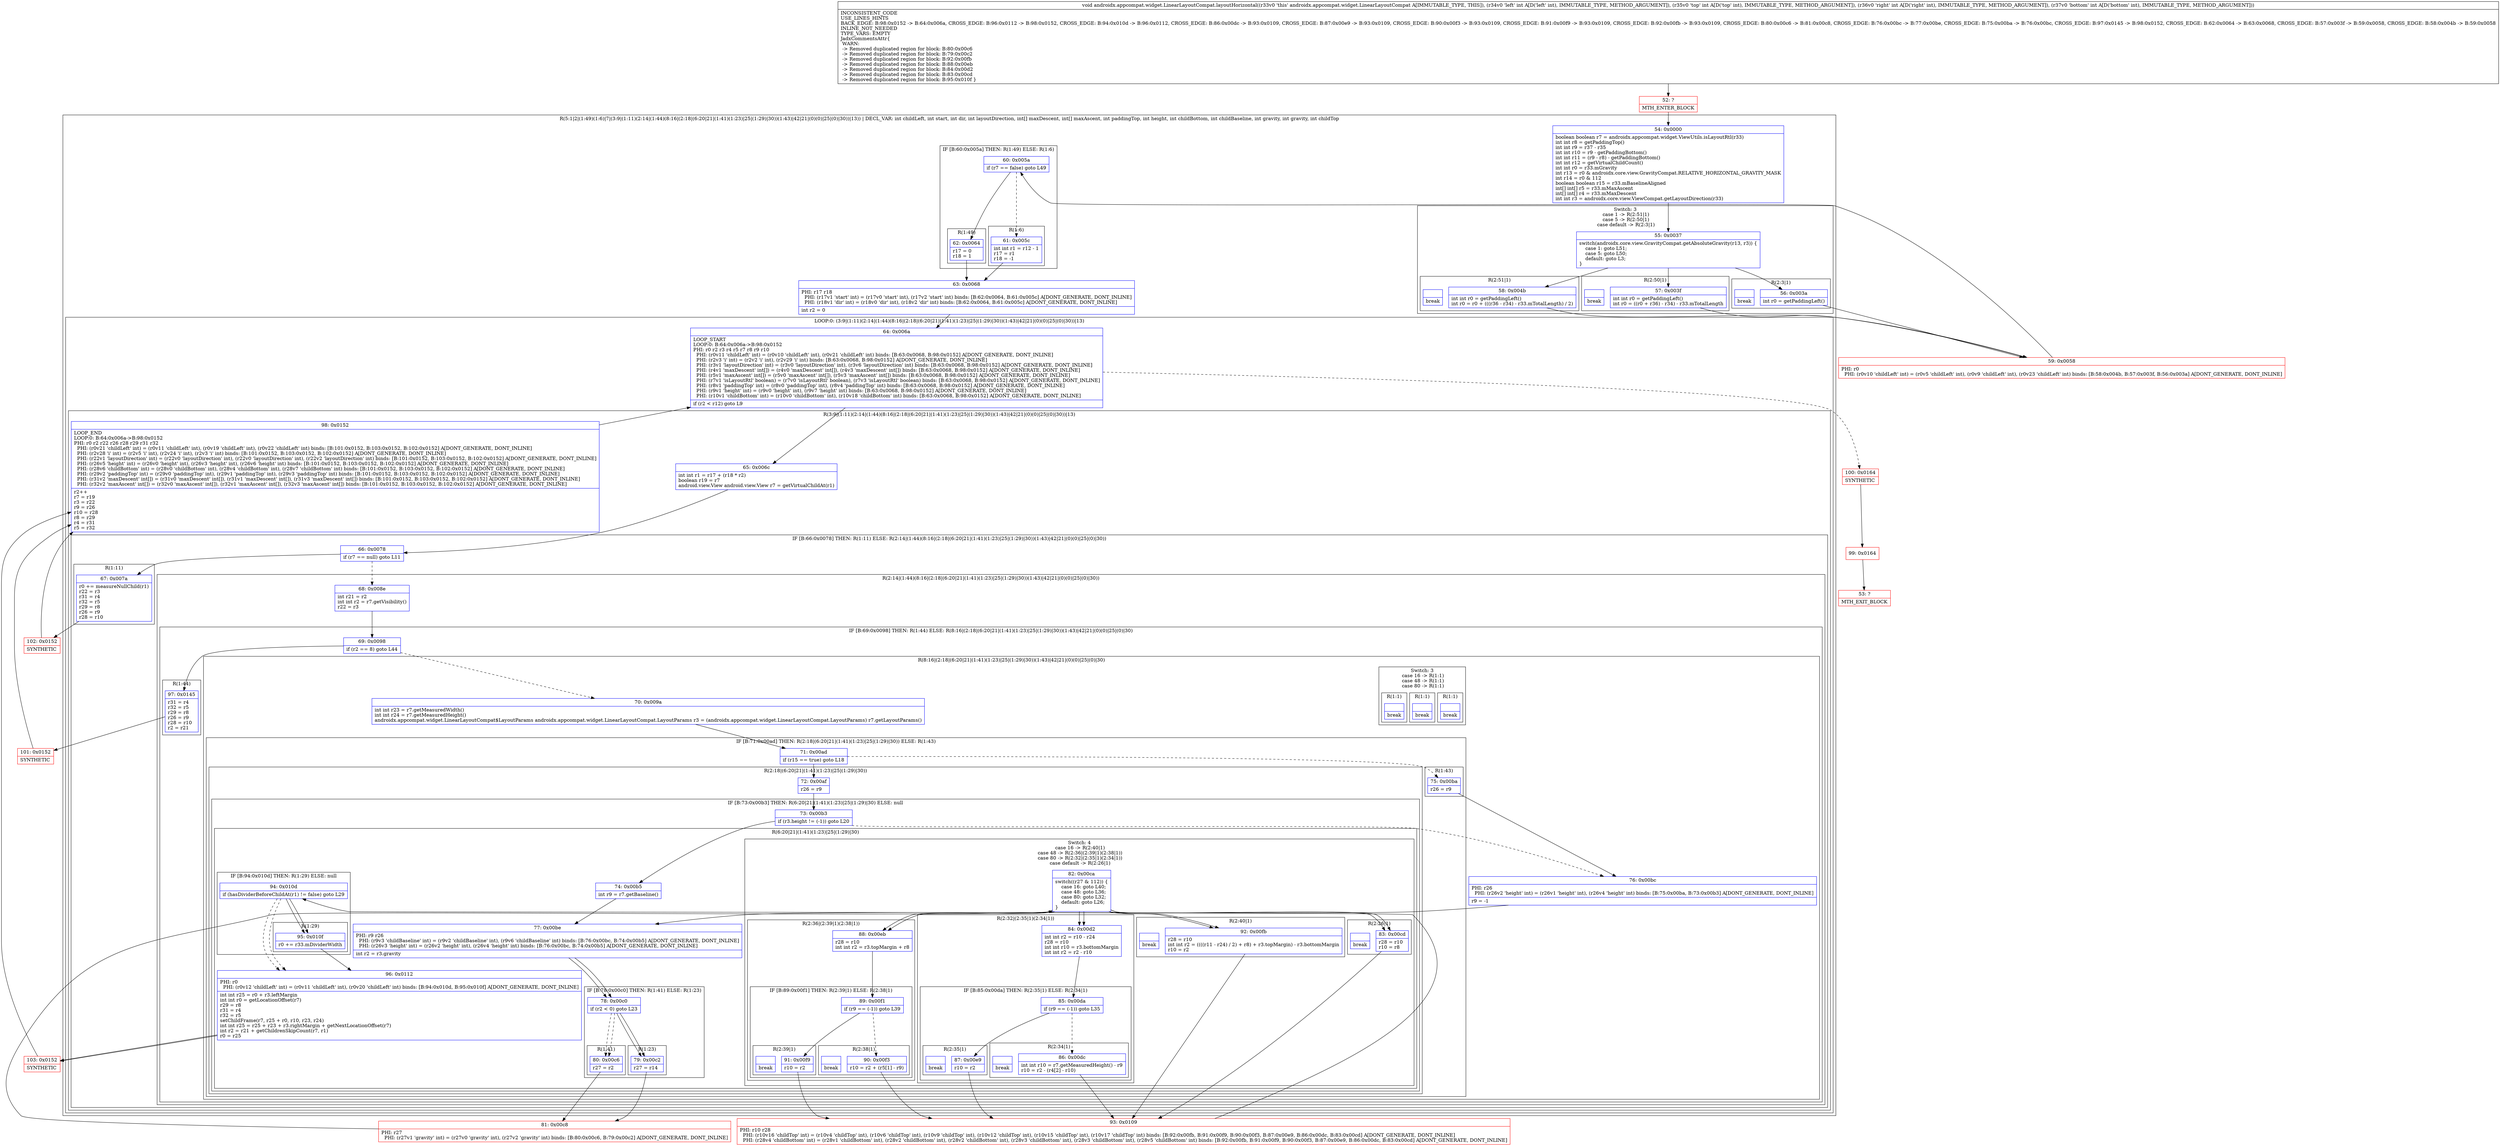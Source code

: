 digraph "CFG forandroidx.appcompat.widget.LinearLayoutCompat.layoutHorizontal(IIII)V" {
subgraph cluster_Region_2112484583 {
label = "R(5:1|2|(1:49)(1:6)|7|(3:9|(1:11)(2:14|(1:44)(8:16|(2:18|(6:20|21|(1:41)(1:23)|25|(1:29)|30))(1:43)|42|21|(0)(0)|25|(0)|30))|13)) | DECL_VAR: int childLeft, int start, int dir, int layoutDirection, int[] maxDescent, int[] maxAscent, int paddingTop, int height, int childBottom, int childBaseline, int gravity, int gravity, int childTop\l";
node [shape=record,color=blue];
Node_54 [shape=record,label="{54\:\ 0x0000|boolean boolean r7 = androidx.appcompat.widget.ViewUtils.isLayoutRtl(r33)\lint int r8 = getPaddingTop()\lint int r9 = r37 \- r35\lint int r10 = r9 \- getPaddingBottom()\lint int r11 = (r9 \- r8) \- getPaddingBottom()\lint int r12 = getVirtualChildCount()\lint int r0 = r33.mGravity\lint r13 = r0 & androidx.core.view.GravityCompat.RELATIVE_HORIZONTAL_GRAVITY_MASK\lint r14 = r0 & 112\lboolean boolean r15 = r33.mBaselineAligned\lint[] int[] r5 = r33.mMaxAscent\lint[] int[] r4 = r33.mMaxDescent\lint int r3 = androidx.core.view.ViewCompat.getLayoutDirection(r33)\l}"];
subgraph cluster_SwitchRegion_2115014369 {
label = "Switch: 3
 case 1 -> R(2:51|1)
 case 5 -> R(2:50|1)
 case default -> R(2:3|1)";
node [shape=record,color=blue];
Node_55 [shape=record,label="{55\:\ 0x0037|switch(androidx.core.view.GravityCompat.getAbsoluteGravity(r13, r3)) \{\l    case 1: goto L51;\l    case 5: goto L50;\l    default: goto L3;\l\}\l}"];
subgraph cluster_Region_788490878 {
label = "R(2:51|1)";
node [shape=record,color=blue];
Node_58 [shape=record,label="{58\:\ 0x004b|int int r0 = getPaddingLeft()\lint r0 = r0 + (((r36 \- r34) \- r33.mTotalLength) \/ 2)\l}"];
Node_InsnContainer_237079381 [shape=record,label="{|break\l}"];
}
subgraph cluster_Region_1553694487 {
label = "R(2:50|1)";
node [shape=record,color=blue];
Node_57 [shape=record,label="{57\:\ 0x003f|int int r0 = getPaddingLeft()\lint r0 = ((r0 + r36) \- r34) \- r33.mTotalLength\l}"];
Node_InsnContainer_2117246248 [shape=record,label="{|break\l}"];
}
subgraph cluster_Region_528768169 {
label = "R(2:3|1)";
node [shape=record,color=blue];
Node_56 [shape=record,label="{56\:\ 0x003a|int r0 = getPaddingLeft()\l}"];
Node_InsnContainer_756064671 [shape=record,label="{|break\l}"];
}
}
subgraph cluster_IfRegion_812069122 {
label = "IF [B:60:0x005a] THEN: R(1:49) ELSE: R(1:6)";
node [shape=record,color=blue];
Node_60 [shape=record,label="{60\:\ 0x005a|if (r7 == false) goto L49\l}"];
subgraph cluster_Region_1249737149 {
label = "R(1:49)";
node [shape=record,color=blue];
Node_62 [shape=record,label="{62\:\ 0x0064|r17 = 0\lr18 = 1\l}"];
}
subgraph cluster_Region_1048073624 {
label = "R(1:6)";
node [shape=record,color=blue];
Node_61 [shape=record,label="{61\:\ 0x005c|int int r1 = r12 \- 1\lr17 = r1\lr18 = \-1\l}"];
}
}
Node_63 [shape=record,label="{63\:\ 0x0068|PHI: r17 r18 \l  PHI: (r17v1 'start' int) = (r17v0 'start' int), (r17v2 'start' int) binds: [B:62:0x0064, B:61:0x005c] A[DONT_GENERATE, DONT_INLINE]\l  PHI: (r18v1 'dir' int) = (r18v0 'dir' int), (r18v2 'dir' int) binds: [B:62:0x0064, B:61:0x005c] A[DONT_GENERATE, DONT_INLINE]\l|int r2 = 0\l}"];
subgraph cluster_LoopRegion_818883439 {
label = "LOOP:0: (3:9|(1:11)(2:14|(1:44)(8:16|(2:18|(6:20|21|(1:41)(1:23)|25|(1:29)|30))(1:43)|42|21|(0)(0)|25|(0)|30))|13)";
node [shape=record,color=blue];
Node_64 [shape=record,label="{64\:\ 0x006a|LOOP_START\lLOOP:0: B:64:0x006a\-\>B:98:0x0152\lPHI: r0 r2 r3 r4 r5 r7 r8 r9 r10 \l  PHI: (r0v11 'childLeft' int) = (r0v10 'childLeft' int), (r0v21 'childLeft' int) binds: [B:63:0x0068, B:98:0x0152] A[DONT_GENERATE, DONT_INLINE]\l  PHI: (r2v3 'i' int) = (r2v2 'i' int), (r2v29 'i' int) binds: [B:63:0x0068, B:98:0x0152] A[DONT_GENERATE, DONT_INLINE]\l  PHI: (r3v1 'layoutDirection' int) = (r3v0 'layoutDirection' int), (r3v6 'layoutDirection' int) binds: [B:63:0x0068, B:98:0x0152] A[DONT_GENERATE, DONT_INLINE]\l  PHI: (r4v1 'maxDescent' int[]) = (r4v0 'maxDescent' int[]), (r4v3 'maxDescent' int[]) binds: [B:63:0x0068, B:98:0x0152] A[DONT_GENERATE, DONT_INLINE]\l  PHI: (r5v1 'maxAscent' int[]) = (r5v0 'maxAscent' int[]), (r5v3 'maxAscent' int[]) binds: [B:63:0x0068, B:98:0x0152] A[DONT_GENERATE, DONT_INLINE]\l  PHI: (r7v1 'isLayoutRtl' boolean) = (r7v0 'isLayoutRtl' boolean), (r7v3 'isLayoutRtl' boolean) binds: [B:63:0x0068, B:98:0x0152] A[DONT_GENERATE, DONT_INLINE]\l  PHI: (r8v1 'paddingTop' int) = (r8v0 'paddingTop' int), (r8v4 'paddingTop' int) binds: [B:63:0x0068, B:98:0x0152] A[DONT_GENERATE, DONT_INLINE]\l  PHI: (r9v1 'height' int) = (r9v0 'height' int), (r9v7 'height' int) binds: [B:63:0x0068, B:98:0x0152] A[DONT_GENERATE, DONT_INLINE]\l  PHI: (r10v1 'childBottom' int) = (r10v0 'childBottom' int), (r10v18 'childBottom' int) binds: [B:63:0x0068, B:98:0x0152] A[DONT_GENERATE, DONT_INLINE]\l|if (r2 \< r12) goto L9\l}"];
subgraph cluster_Region_2059603431 {
label = "R(3:9|(1:11)(2:14|(1:44)(8:16|(2:18|(6:20|21|(1:41)(1:23)|25|(1:29)|30))(1:43)|42|21|(0)(0)|25|(0)|30))|13)";
node [shape=record,color=blue];
Node_65 [shape=record,label="{65\:\ 0x006c|int int r1 = r17 + (r18 * r2)\lboolean r19 = r7\landroid.view.View android.view.View r7 = getVirtualChildAt(r1)\l}"];
subgraph cluster_IfRegion_2016940337 {
label = "IF [B:66:0x0078] THEN: R(1:11) ELSE: R(2:14|(1:44)(8:16|(2:18|(6:20|21|(1:41)(1:23)|25|(1:29)|30))(1:43)|42|21|(0)(0)|25|(0)|30))";
node [shape=record,color=blue];
Node_66 [shape=record,label="{66\:\ 0x0078|if (r7 == null) goto L11\l}"];
subgraph cluster_Region_1319720069 {
label = "R(1:11)";
node [shape=record,color=blue];
Node_67 [shape=record,label="{67\:\ 0x007a|r0 += measureNullChild(r1)\lr22 = r3\lr31 = r4\lr32 = r5\lr29 = r8\lr26 = r9\lr28 = r10\l}"];
}
subgraph cluster_Region_2080111039 {
label = "R(2:14|(1:44)(8:16|(2:18|(6:20|21|(1:41)(1:23)|25|(1:29)|30))(1:43)|42|21|(0)(0)|25|(0)|30))";
node [shape=record,color=blue];
Node_68 [shape=record,label="{68\:\ 0x008e|int r21 = r2\lint int r2 = r7.getVisibility()\lr22 = r3\l}"];
subgraph cluster_IfRegion_1504259866 {
label = "IF [B:69:0x0098] THEN: R(1:44) ELSE: R(8:16|(2:18|(6:20|21|(1:41)(1:23)|25|(1:29)|30))(1:43)|42|21|(0)(0)|25|(0)|30)";
node [shape=record,color=blue];
Node_69 [shape=record,label="{69\:\ 0x0098|if (r2 == 8) goto L44\l}"];
subgraph cluster_Region_2086002555 {
label = "R(1:44)";
node [shape=record,color=blue];
Node_97 [shape=record,label="{97\:\ 0x0145|r31 = r4\lr32 = r5\lr29 = r8\lr26 = r9\lr28 = r10\lr2 = r21\l}"];
}
subgraph cluster_Region_94263172 {
label = "R(8:16|(2:18|(6:20|21|(1:41)(1:23)|25|(1:29)|30))(1:43)|42|21|(0)(0)|25|(0)|30)";
node [shape=record,color=blue];
Node_70 [shape=record,label="{70\:\ 0x009a|int int r23 = r7.getMeasuredWidth()\lint int r24 = r7.getMeasuredHeight()\landroidx.appcompat.widget.LinearLayoutCompat$LayoutParams androidx.appcompat.widget.LinearLayoutCompat.LayoutParams r3 = (androidx.appcompat.widget.LinearLayoutCompat.LayoutParams) r7.getLayoutParams()\l}"];
subgraph cluster_IfRegion_595514867 {
label = "IF [B:71:0x00ad] THEN: R(2:18|(6:20|21|(1:41)(1:23)|25|(1:29)|30)) ELSE: R(1:43)";
node [shape=record,color=blue];
Node_71 [shape=record,label="{71\:\ 0x00ad|if (r15 == true) goto L18\l}"];
subgraph cluster_Region_2126381304 {
label = "R(2:18|(6:20|21|(1:41)(1:23)|25|(1:29)|30))";
node [shape=record,color=blue];
Node_72 [shape=record,label="{72\:\ 0x00af|r26 = r9\l}"];
subgraph cluster_IfRegion_1519573209 {
label = "IF [B:73:0x00b3] THEN: R(6:20|21|(1:41)(1:23)|25|(1:29)|30) ELSE: null";
node [shape=record,color=blue];
Node_73 [shape=record,label="{73\:\ 0x00b3|if (r3.height != (\-1)) goto L20\l}"];
subgraph cluster_Region_1099455703 {
label = "R(6:20|21|(1:41)(1:23)|25|(1:29)|30)";
node [shape=record,color=blue];
Node_74 [shape=record,label="{74\:\ 0x00b5|int r9 = r7.getBaseline()\l}"];
Node_77 [shape=record,label="{77\:\ 0x00be|PHI: r9 r26 \l  PHI: (r9v3 'childBaseline' int) = (r9v2 'childBaseline' int), (r9v6 'childBaseline' int) binds: [B:76:0x00bc, B:74:0x00b5] A[DONT_GENERATE, DONT_INLINE]\l  PHI: (r26v3 'height' int) = (r26v2 'height' int), (r26v4 'height' int) binds: [B:76:0x00bc, B:74:0x00b5] A[DONT_GENERATE, DONT_INLINE]\l|int r2 = r3.gravity\l}"];
subgraph cluster_IfRegion_1014082135 {
label = "IF [B:78:0x00c0] THEN: R(1:41) ELSE: R(1:23)";
node [shape=record,color=blue];
Node_78 [shape=record,label="{78\:\ 0x00c0|if (r2 \< 0) goto L23\l}"];
subgraph cluster_Region_83400049 {
label = "R(1:41)";
node [shape=record,color=blue];
Node_80 [shape=record,label="{80\:\ 0x00c6|r27 = r2\l}"];
}
subgraph cluster_Region_1599508244 {
label = "R(1:23)";
node [shape=record,color=blue];
Node_79 [shape=record,label="{79\:\ 0x00c2|r27 = r14\l}"];
}
}
subgraph cluster_SwitchRegion_1858716128 {
label = "Switch: 4
 case 16 -> R(2:40|1)
 case 48 -> R(2:36|(2:39|1)(2:38|1))
 case 80 -> R(2:32|(2:35|1)(2:34|1))
 case default -> R(2:26|1)";
node [shape=record,color=blue];
Node_82 [shape=record,label="{82\:\ 0x00ca|switch((r27 & 112)) \{\l    case 16: goto L40;\l    case 48: goto L36;\l    case 80: goto L32;\l    default: goto L26;\l\}\l}"];
subgraph cluster_Region_513497379 {
label = "R(2:40|1)";
node [shape=record,color=blue];
Node_92 [shape=record,label="{92\:\ 0x00fb|r28 = r10\lint int r2 = ((((r11 \- r24) \/ 2) + r8) + r3.topMargin) \- r3.bottomMargin\lr10 = r2\l}"];
Node_InsnContainer_1823507535 [shape=record,label="{|break\l}"];
}
subgraph cluster_Region_394101971 {
label = "R(2:36|(2:39|1)(2:38|1))";
node [shape=record,color=blue];
Node_88 [shape=record,label="{88\:\ 0x00eb|r28 = r10\lint int r2 = r3.topMargin + r8\l}"];
subgraph cluster_IfRegion_109158188 {
label = "IF [B:89:0x00f1] THEN: R(2:39|1) ELSE: R(2:38|1)";
node [shape=record,color=blue];
Node_89 [shape=record,label="{89\:\ 0x00f1|if (r9 == (\-1)) goto L39\l}"];
subgraph cluster_Region_1487007061 {
label = "R(2:39|1)";
node [shape=record,color=blue];
Node_91 [shape=record,label="{91\:\ 0x00f9|r10 = r2\l}"];
Node_InsnContainer_775281210 [shape=record,label="{|break\l}"];
}
subgraph cluster_Region_1789073056 {
label = "R(2:38|1)";
node [shape=record,color=blue];
Node_90 [shape=record,label="{90\:\ 0x00f3|r10 = r2 + (r5[1] \- r9)\l}"];
Node_InsnContainer_240371933 [shape=record,label="{|break\l}"];
}
}
}
subgraph cluster_Region_1227688270 {
label = "R(2:32|(2:35|1)(2:34|1))";
node [shape=record,color=blue];
Node_84 [shape=record,label="{84\:\ 0x00d2|int int r2 = r10 \- r24\lr28 = r10\lint int r10 = r3.bottomMargin\lint int r2 = r2 \- r10\l}"];
subgraph cluster_IfRegion_1722394532 {
label = "IF [B:85:0x00da] THEN: R(2:35|1) ELSE: R(2:34|1)";
node [shape=record,color=blue];
Node_85 [shape=record,label="{85\:\ 0x00da|if (r9 == (\-1)) goto L35\l}"];
subgraph cluster_Region_1773393668 {
label = "R(2:35|1)";
node [shape=record,color=blue];
Node_87 [shape=record,label="{87\:\ 0x00e9|r10 = r2\l}"];
Node_InsnContainer_1826303138 [shape=record,label="{|break\l}"];
}
subgraph cluster_Region_280951443 {
label = "R(2:34|1)";
node [shape=record,color=blue];
Node_86 [shape=record,label="{86\:\ 0x00dc|int int r10 = r7.getMeasuredHeight() \- r9\lr10 = r2 \- (r4[2] \- r10)\l}"];
Node_InsnContainer_1816121097 [shape=record,label="{|break\l}"];
}
}
}
subgraph cluster_Region_326428613 {
label = "R(2:26|1)";
node [shape=record,color=blue];
Node_83 [shape=record,label="{83\:\ 0x00cd|r28 = r10\lr10 = r8\l}"];
Node_InsnContainer_2092627827 [shape=record,label="{|break\l}"];
}
}
subgraph cluster_IfRegion_1293534242 {
label = "IF [B:94:0x010d] THEN: R(1:29) ELSE: null";
node [shape=record,color=blue];
Node_94 [shape=record,label="{94\:\ 0x010d|if (hasDividerBeforeChildAt(r1) != false) goto L29\l}"];
subgraph cluster_Region_991325301 {
label = "R(1:29)";
node [shape=record,color=blue];
Node_95 [shape=record,label="{95\:\ 0x010f|r0 += r33.mDividerWidth\l}"];
}
}
Node_96 [shape=record,label="{96\:\ 0x0112|PHI: r0 \l  PHI: (r0v12 'childLeft' int) = (r0v11 'childLeft' int), (r0v20 'childLeft' int) binds: [B:94:0x010d, B:95:0x010f] A[DONT_GENERATE, DONT_INLINE]\l|int int r25 = r0 + r3.leftMargin\lint int r0 = getLocationOffset(r7)\lr29 = r8\lr31 = r4\lr32 = r5\lsetChildFrame(r7, r25 + r0, r10, r23, r24)\lint int r25 = r25 + r23 + r3.rightMargin + getNextLocationOffset(r7)\lint r2 = r21 + getChildrenSkipCount(r7, r1)\lr0 = r25\l}"];
}
}
}
subgraph cluster_Region_1254136357 {
label = "R(1:43)";
node [shape=record,color=blue];
Node_75 [shape=record,label="{75\:\ 0x00ba|r26 = r9\l}"];
}
}
Node_76 [shape=record,label="{76\:\ 0x00bc|PHI: r26 \l  PHI: (r26v2 'height' int) = (r26v1 'height' int), (r26v4 'height' int) binds: [B:75:0x00ba, B:73:0x00b3] A[DONT_GENERATE, DONT_INLINE]\l|r9 = \-1\l}"];
Node_77 [shape=record,label="{77\:\ 0x00be|PHI: r9 r26 \l  PHI: (r9v3 'childBaseline' int) = (r9v2 'childBaseline' int), (r9v6 'childBaseline' int) binds: [B:76:0x00bc, B:74:0x00b5] A[DONT_GENERATE, DONT_INLINE]\l  PHI: (r26v3 'height' int) = (r26v2 'height' int), (r26v4 'height' int) binds: [B:76:0x00bc, B:74:0x00b5] A[DONT_GENERATE, DONT_INLINE]\l|int r2 = r3.gravity\l}"];
subgraph cluster_IfRegion_347712267 {
label = "IF [B:78:0x00c0] THEN: R(0) ELSE: R(0)";
node [shape=record,color=blue];
Node_78 [shape=record,label="{78\:\ 0x00c0|if (r2 \< 0) goto L23\l}"];
subgraph cluster_Region_1460009927 {
label = "R(0)";
node [shape=record,color=blue];
}
subgraph cluster_Region_1645110201 {
label = "R(0)";
node [shape=record,color=blue];
}
}
subgraph cluster_SwitchRegion_1893445494 {
label = "Switch: 3
 case 16 -> R(1:1)
 case 48 -> R(1:1)
 case 80 -> R(1:1)";
node [shape=record,color=blue];
Node_82 [shape=record,label="{82\:\ 0x00ca|switch((r27 & 112)) \{\l    case 16: goto L40;\l    case 48: goto L36;\l    case 80: goto L32;\l    default: goto L26;\l\}\l}"];
subgraph cluster_Region_1542578033 {
label = "R(1:1)";
node [shape=record,color=blue];
Node_InsnContainer_601021451 [shape=record,label="{|break\l}"];
}
subgraph cluster_Region_852516963 {
label = "R(1:1)";
node [shape=record,color=blue];
Node_InsnContainer_526244176 [shape=record,label="{|break\l}"];
}
subgraph cluster_Region_1241679773 {
label = "R(1:1)";
node [shape=record,color=blue];
Node_InsnContainer_2139437138 [shape=record,label="{|break\l}"];
}
}
subgraph cluster_IfRegion_1172597808 {
label = "IF [B:94:0x010d] THEN: R(0) ELSE: null";
node [shape=record,color=blue];
Node_94 [shape=record,label="{94\:\ 0x010d|if (hasDividerBeforeChildAt(r1) != false) goto L29\l}"];
subgraph cluster_Region_1323797689 {
label = "R(0)";
node [shape=record,color=blue];
}
}
Node_96 [shape=record,label="{96\:\ 0x0112|PHI: r0 \l  PHI: (r0v12 'childLeft' int) = (r0v11 'childLeft' int), (r0v20 'childLeft' int) binds: [B:94:0x010d, B:95:0x010f] A[DONT_GENERATE, DONT_INLINE]\l|int int r25 = r0 + r3.leftMargin\lint int r0 = getLocationOffset(r7)\lr29 = r8\lr31 = r4\lr32 = r5\lsetChildFrame(r7, r25 + r0, r10, r23, r24)\lint int r25 = r25 + r23 + r3.rightMargin + getNextLocationOffset(r7)\lint r2 = r21 + getChildrenSkipCount(r7, r1)\lr0 = r25\l}"];
}
}
}
}
Node_98 [shape=record,label="{98\:\ 0x0152|LOOP_END\lLOOP:0: B:64:0x006a\-\>B:98:0x0152\lPHI: r0 r2 r22 r26 r28 r29 r31 r32 \l  PHI: (r0v21 'childLeft' int) = (r0v11 'childLeft' int), (r0v19 'childLeft' int), (r0v22 'childLeft' int) binds: [B:101:0x0152, B:103:0x0152, B:102:0x0152] A[DONT_GENERATE, DONT_INLINE]\l  PHI: (r2v28 'i' int) = (r2v5 'i' int), (r2v24 'i' int), (r2v3 'i' int) binds: [B:101:0x0152, B:103:0x0152, B:102:0x0152] A[DONT_GENERATE, DONT_INLINE]\l  PHI: (r22v1 'layoutDirection' int) = (r22v0 'layoutDirection' int), (r22v0 'layoutDirection' int), (r22v2 'layoutDirection' int) binds: [B:101:0x0152, B:103:0x0152, B:102:0x0152] A[DONT_GENERATE, DONT_INLINE]\l  PHI: (r26v5 'height' int) = (r26v0 'height' int), (r26v3 'height' int), (r26v6 'height' int) binds: [B:101:0x0152, B:103:0x0152, B:102:0x0152] A[DONT_GENERATE, DONT_INLINE]\l  PHI: (r28v6 'childBottom' int) = (r28v0 'childBottom' int), (r28v4 'childBottom' int), (r28v7 'childBottom' int) binds: [B:101:0x0152, B:103:0x0152, B:102:0x0152] A[DONT_GENERATE, DONT_INLINE]\l  PHI: (r29v2 'paddingTop' int) = (r29v0 'paddingTop' int), (r29v1 'paddingTop' int), (r29v3 'paddingTop' int) binds: [B:101:0x0152, B:103:0x0152, B:102:0x0152] A[DONT_GENERATE, DONT_INLINE]\l  PHI: (r31v2 'maxDescent' int[]) = (r31v0 'maxDescent' int[]), (r31v1 'maxDescent' int[]), (r31v3 'maxDescent' int[]) binds: [B:101:0x0152, B:103:0x0152, B:102:0x0152] A[DONT_GENERATE, DONT_INLINE]\l  PHI: (r32v2 'maxAscent' int[]) = (r32v0 'maxAscent' int[]), (r32v1 'maxAscent' int[]), (r32v3 'maxAscent' int[]) binds: [B:101:0x0152, B:103:0x0152, B:102:0x0152] A[DONT_GENERATE, DONT_INLINE]\l|r2++\lr7 = r19\lr3 = r22\lr9 = r26\lr10 = r28\lr8 = r29\lr4 = r31\lr5 = r32\l}"];
}
}
}
Node_52 [shape=record,color=red,label="{52\:\ ?|MTH_ENTER_BLOCK\l}"];
Node_59 [shape=record,color=red,label="{59\:\ 0x0058|PHI: r0 \l  PHI: (r0v10 'childLeft' int) = (r0v5 'childLeft' int), (r0v9 'childLeft' int), (r0v23 'childLeft' int) binds: [B:58:0x004b, B:57:0x003f, B:56:0x003a] A[DONT_GENERATE, DONT_INLINE]\l}"];
Node_102 [shape=record,color=red,label="{102\:\ 0x0152|SYNTHETIC\l}"];
Node_81 [shape=record,color=red,label="{81\:\ 0x00c8|PHI: r27 \l  PHI: (r27v1 'gravity' int) = (r27v0 'gravity' int), (r27v2 'gravity' int) binds: [B:80:0x00c6, B:79:0x00c2] A[DONT_GENERATE, DONT_INLINE]\l}"];
Node_93 [shape=record,color=red,label="{93\:\ 0x0109|PHI: r10 r28 \l  PHI: (r10v16 'childTop' int) = (r10v4 'childTop' int), (r10v6 'childTop' int), (r10v9 'childTop' int), (r10v12 'childTop' int), (r10v15 'childTop' int), (r10v17 'childTop' int) binds: [B:92:0x00fb, B:91:0x00f9, B:90:0x00f3, B:87:0x00e9, B:86:0x00dc, B:83:0x00cd] A[DONT_GENERATE, DONT_INLINE]\l  PHI: (r28v4 'childBottom' int) = (r28v1 'childBottom' int), (r28v2 'childBottom' int), (r28v2 'childBottom' int), (r28v3 'childBottom' int), (r28v3 'childBottom' int), (r28v5 'childBottom' int) binds: [B:92:0x00fb, B:91:0x00f9, B:90:0x00f3, B:87:0x00e9, B:86:0x00dc, B:83:0x00cd] A[DONT_GENERATE, DONT_INLINE]\l}"];
Node_103 [shape=record,color=red,label="{103\:\ 0x0152|SYNTHETIC\l}"];
Node_101 [shape=record,color=red,label="{101\:\ 0x0152|SYNTHETIC\l}"];
Node_100 [shape=record,color=red,label="{100\:\ 0x0164|SYNTHETIC\l}"];
Node_99 [shape=record,color=red,label="{99\:\ 0x0164}"];
Node_53 [shape=record,color=red,label="{53\:\ ?|MTH_EXIT_BLOCK\l}"];
MethodNode[shape=record,label="{void androidx.appcompat.widget.LinearLayoutCompat.layoutHorizontal((r33v0 'this' androidx.appcompat.widget.LinearLayoutCompat A[IMMUTABLE_TYPE, THIS]), (r34v0 'left' int A[D('left' int), IMMUTABLE_TYPE, METHOD_ARGUMENT]), (r35v0 'top' int A[D('top' int), IMMUTABLE_TYPE, METHOD_ARGUMENT]), (r36v0 'right' int A[D('right' int), IMMUTABLE_TYPE, METHOD_ARGUMENT]), (r37v0 'bottom' int A[D('bottom' int), IMMUTABLE_TYPE, METHOD_ARGUMENT]))  | INCONSISTENT_CODE\lUSE_LINES_HINTS\lBACK_EDGE: B:98:0x0152 \-\> B:64:0x006a, CROSS_EDGE: B:96:0x0112 \-\> B:98:0x0152, CROSS_EDGE: B:94:0x010d \-\> B:96:0x0112, CROSS_EDGE: B:86:0x00dc \-\> B:93:0x0109, CROSS_EDGE: B:87:0x00e9 \-\> B:93:0x0109, CROSS_EDGE: B:90:0x00f3 \-\> B:93:0x0109, CROSS_EDGE: B:91:0x00f9 \-\> B:93:0x0109, CROSS_EDGE: B:92:0x00fb \-\> B:93:0x0109, CROSS_EDGE: B:80:0x00c6 \-\> B:81:0x00c8, CROSS_EDGE: B:76:0x00bc \-\> B:77:0x00be, CROSS_EDGE: B:75:0x00ba \-\> B:76:0x00bc, CROSS_EDGE: B:97:0x0145 \-\> B:98:0x0152, CROSS_EDGE: B:62:0x0064 \-\> B:63:0x0068, CROSS_EDGE: B:57:0x003f \-\> B:59:0x0058, CROSS_EDGE: B:58:0x004b \-\> B:59:0x0058\lINLINE_NOT_NEEDED\lTYPE_VARS: EMPTY\lJadxCommentsAttr\{\l WARN: \l \-\> Removed duplicated region for block: B:80:0x00c6 \l \-\> Removed duplicated region for block: B:79:0x00c2 \l \-\> Removed duplicated region for block: B:92:0x00fb \l \-\> Removed duplicated region for block: B:88:0x00eb \l \-\> Removed duplicated region for block: B:84:0x00d2 \l \-\> Removed duplicated region for block: B:83:0x00cd \l \-\> Removed duplicated region for block: B:95:0x010f \}\l}"];
MethodNode -> Node_52;Node_54 -> Node_55;
Node_55 -> Node_56;
Node_55 -> Node_57;
Node_55 -> Node_58;
Node_58 -> Node_59;
Node_57 -> Node_59;
Node_56 -> Node_59;
Node_60 -> Node_61[style=dashed];
Node_60 -> Node_62;
Node_62 -> Node_63;
Node_61 -> Node_63;
Node_63 -> Node_64;
Node_64 -> Node_65;
Node_64 -> Node_100[style=dashed];
Node_65 -> Node_66;
Node_66 -> Node_67;
Node_66 -> Node_68[style=dashed];
Node_67 -> Node_102;
Node_68 -> Node_69;
Node_69 -> Node_70[style=dashed];
Node_69 -> Node_97;
Node_97 -> Node_101;
Node_70 -> Node_71;
Node_71 -> Node_72;
Node_71 -> Node_75[style=dashed];
Node_72 -> Node_73;
Node_73 -> Node_74;
Node_73 -> Node_76[style=dashed];
Node_74 -> Node_77;
Node_77 -> Node_78;
Node_78 -> Node_79;
Node_78 -> Node_80[style=dashed];
Node_80 -> Node_81;
Node_79 -> Node_81;
Node_82 -> Node_83;
Node_82 -> Node_84;
Node_82 -> Node_88;
Node_82 -> Node_92;
Node_92 -> Node_93;
Node_88 -> Node_89;
Node_89 -> Node_90[style=dashed];
Node_89 -> Node_91;
Node_91 -> Node_93;
Node_90 -> Node_93;
Node_84 -> Node_85;
Node_85 -> Node_86[style=dashed];
Node_85 -> Node_87;
Node_87 -> Node_93;
Node_86 -> Node_93;
Node_83 -> Node_93;
Node_94 -> Node_95;
Node_94 -> Node_96[style=dashed];
Node_95 -> Node_96;
Node_96 -> Node_103;
Node_75 -> Node_76;
Node_76 -> Node_77;
Node_77 -> Node_78;
Node_78 -> Node_79;
Node_78 -> Node_80[style=dashed];
Node_82 -> Node_83;
Node_82 -> Node_84;
Node_82 -> Node_88;
Node_82 -> Node_92;
Node_94 -> Node_95;
Node_94 -> Node_96[style=dashed];
Node_96 -> Node_103;
Node_98 -> Node_64;
Node_52 -> Node_54;
Node_59 -> Node_60;
Node_102 -> Node_98;
Node_81 -> Node_82;
Node_93 -> Node_94;
Node_103 -> Node_98;
Node_101 -> Node_98;
Node_100 -> Node_99;
Node_99 -> Node_53;
}


